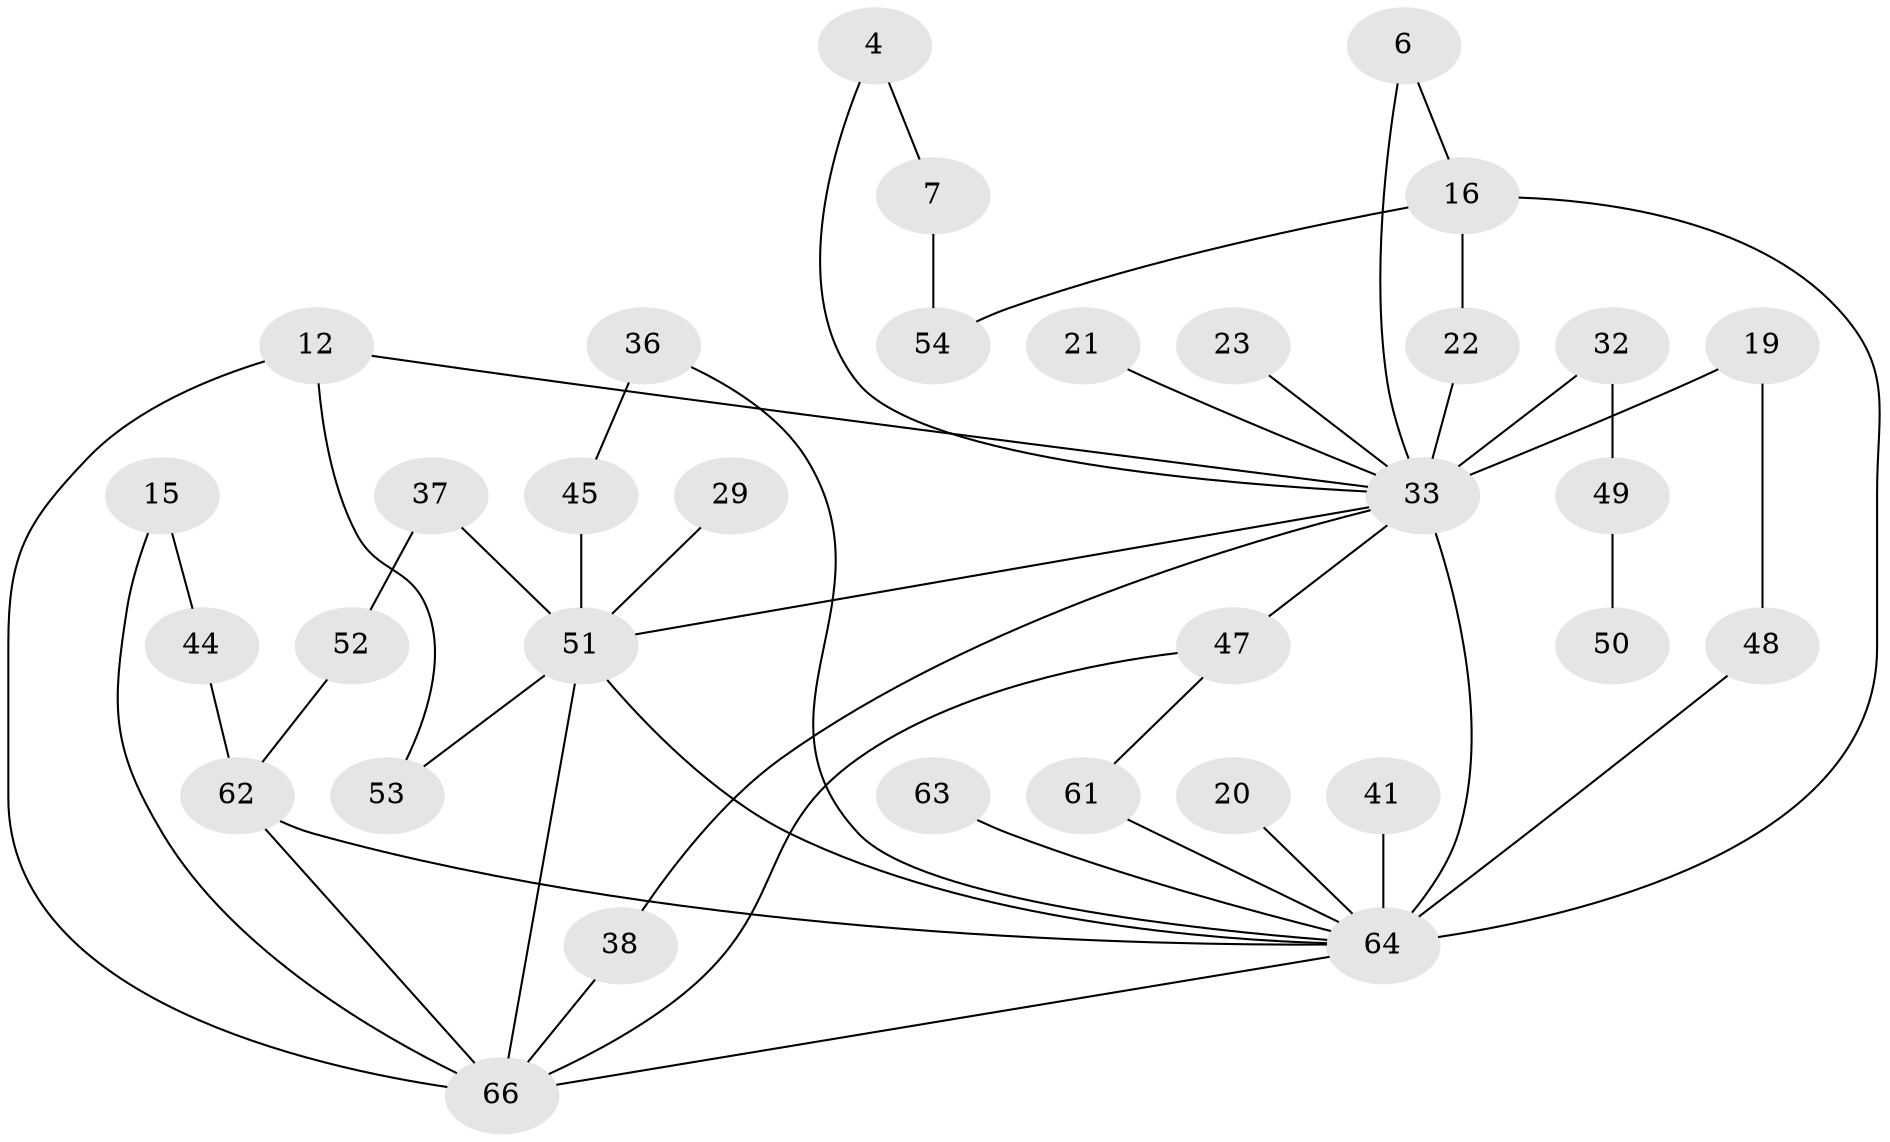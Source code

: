 // original degree distribution, {8: 0.030303030303030304, 9: 0.015151515151515152, 2: 0.3939393939393939, 3: 0.25757575757575757, 4: 0.16666666666666666, 5: 0.030303030303030304, 1: 0.09090909090909091, 6: 0.015151515151515152}
// Generated by graph-tools (version 1.1) at 2025/42/03/09/25 04:42:23]
// undirected, 33 vertices, 47 edges
graph export_dot {
graph [start="1"]
  node [color=gray90,style=filled];
  4;
  6;
  7;
  12 [super="+8"];
  15;
  16;
  19;
  20;
  21;
  22;
  23;
  29;
  32;
  33 [super="+1+2+3"];
  36;
  37 [super="+30"];
  38;
  41;
  44;
  45;
  47 [super="+39+46"];
  48;
  49;
  50;
  51 [super="+26"];
  52;
  53;
  54;
  61 [super="+40+55"];
  62 [super="+35"];
  63 [super="+42"];
  64 [super="+10+28+18+58+57"];
  66 [super="+60+65+43"];
  4 -- 7;
  4 -- 33;
  6 -- 16;
  6 -- 33;
  7 -- 54;
  12 -- 33 [weight=2];
  12 -- 53;
  12 -- 66 [weight=2];
  15 -- 44;
  15 -- 66;
  16 -- 22;
  16 -- 54;
  16 -- 64;
  19 -- 48;
  19 -- 33;
  20 -- 64;
  21 -- 33;
  22 -- 33;
  23 -- 33;
  29 -- 51;
  32 -- 49;
  32 -- 33;
  33 -- 38;
  33 -- 51 [weight=2];
  33 -- 64 [weight=8];
  33 -- 47 [weight=2];
  36 -- 45;
  36 -- 64;
  37 -- 51 [weight=2];
  37 -- 52;
  38 -- 66;
  41 -- 64 [weight=2];
  44 -- 62;
  45 -- 51;
  47 -- 61;
  47 -- 66;
  48 -- 64;
  49 -- 50;
  51 -- 64 [weight=2];
  51 -- 53;
  51 -- 66 [weight=2];
  52 -- 62;
  61 -- 64;
  62 -- 64 [weight=2];
  62 -- 66;
  63 -- 64 [weight=2];
  64 -- 66;
}
